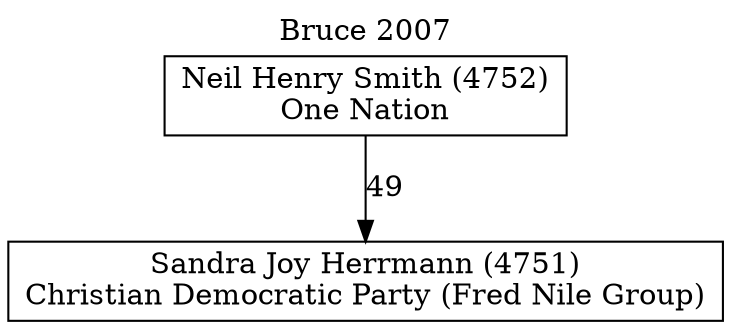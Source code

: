 // House preference flow
digraph "Sandra Joy Herrmann (4751)_Bruce_2007" {
	graph [label="Bruce 2007" labelloc=t mclimit=10]
	node [shape=box]
	"Sandra Joy Herrmann (4751)" [label="Sandra Joy Herrmann (4751)
Christian Democratic Party (Fred Nile Group)"]
	"Neil Henry Smith (4752)" [label="Neil Henry Smith (4752)
One Nation"]
	"Neil Henry Smith (4752)" -> "Sandra Joy Herrmann (4751)" [label=49]
}
